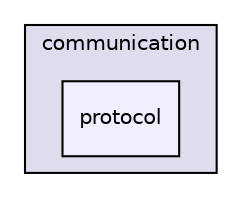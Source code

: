 digraph "general/communication/protocol" {
  compound=true
  node [ fontsize="10", fontname="Helvetica"];
  edge [ labelfontsize="10", labelfontname="Helvetica"];
  subgraph clusterdir_368ef012145aef7035dca8ed50f9a5db {
    graph [ bgcolor="#ddddee", pencolor="black", label="communication" fontname="Helvetica", fontsize="10", URL="dir_368ef012145aef7035dca8ed50f9a5db.html"]
  dir_7380c575865c24a15b683289ea304687 [shape=box, label="protocol", style="filled", fillcolor="#eeeeff", pencolor="black", URL="dir_7380c575865c24a15b683289ea304687.html"];
  }
}
